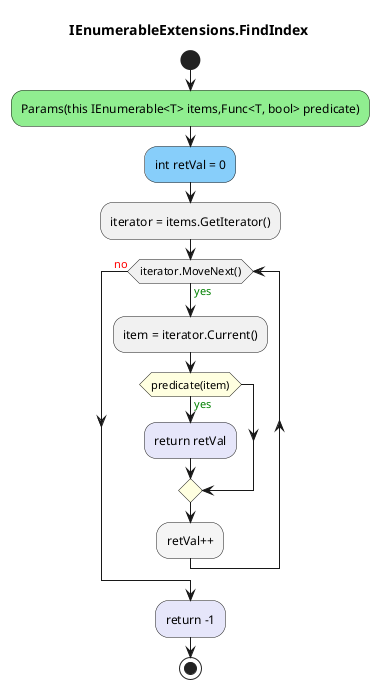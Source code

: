 @startuml IEnumerableExtensions.FindIndex
title IEnumerableExtensions.FindIndex
start
#LightGreen:Params(this IEnumerable<T> items,Func<T, bool> predicate);
#LightSkyBlue:int retVal = 0;
:iterator = items.GetIterator();
while (iterator.MoveNext()) is (<color:green>yes)
:item = iterator.Current();
            #LightYellow:if (predicate(item)) then (<color:green>yes)
                #Lavender:return retVal;
            endif
            #WhiteSmoke:retVal++;
endwhile (<color:red>no)
#Lavender:return -1;
stop
@enduml
